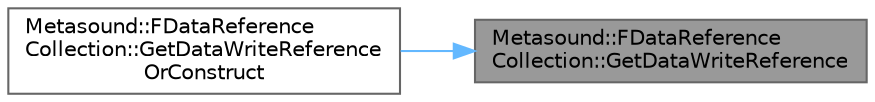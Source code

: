 digraph "Metasound::FDataReferenceCollection::GetDataWriteReference"
{
 // INTERACTIVE_SVG=YES
 // LATEX_PDF_SIZE
  bgcolor="transparent";
  edge [fontname=Helvetica,fontsize=10,labelfontname=Helvetica,labelfontsize=10];
  node [fontname=Helvetica,fontsize=10,shape=box,height=0.2,width=0.4];
  rankdir="RL";
  Node1 [id="Node000001",label="Metasound::FDataReference\lCollection::GetDataWriteReference",height=0.2,width=0.4,color="gray40", fillcolor="grey60", style="filled", fontcolor="black",tooltip="Returns a writable data ref from the collection."];
  Node1 -> Node2 [id="edge1_Node000001_Node000002",dir="back",color="steelblue1",style="solid",tooltip=" "];
  Node2 [id="Node000002",label="Metasound::FDataReference\lCollection::GetDataWriteReference\lOrConstruct",height=0.2,width=0.4,color="grey40", fillcolor="white", style="filled",URL="$d5/db1/classMetasound_1_1FDataReferenceCollection.html#a2a4c1cfe530cc527c34c67a7055d265a",tooltip="Returns a writable data ref from the collection or construct one if one is not there."];
}
